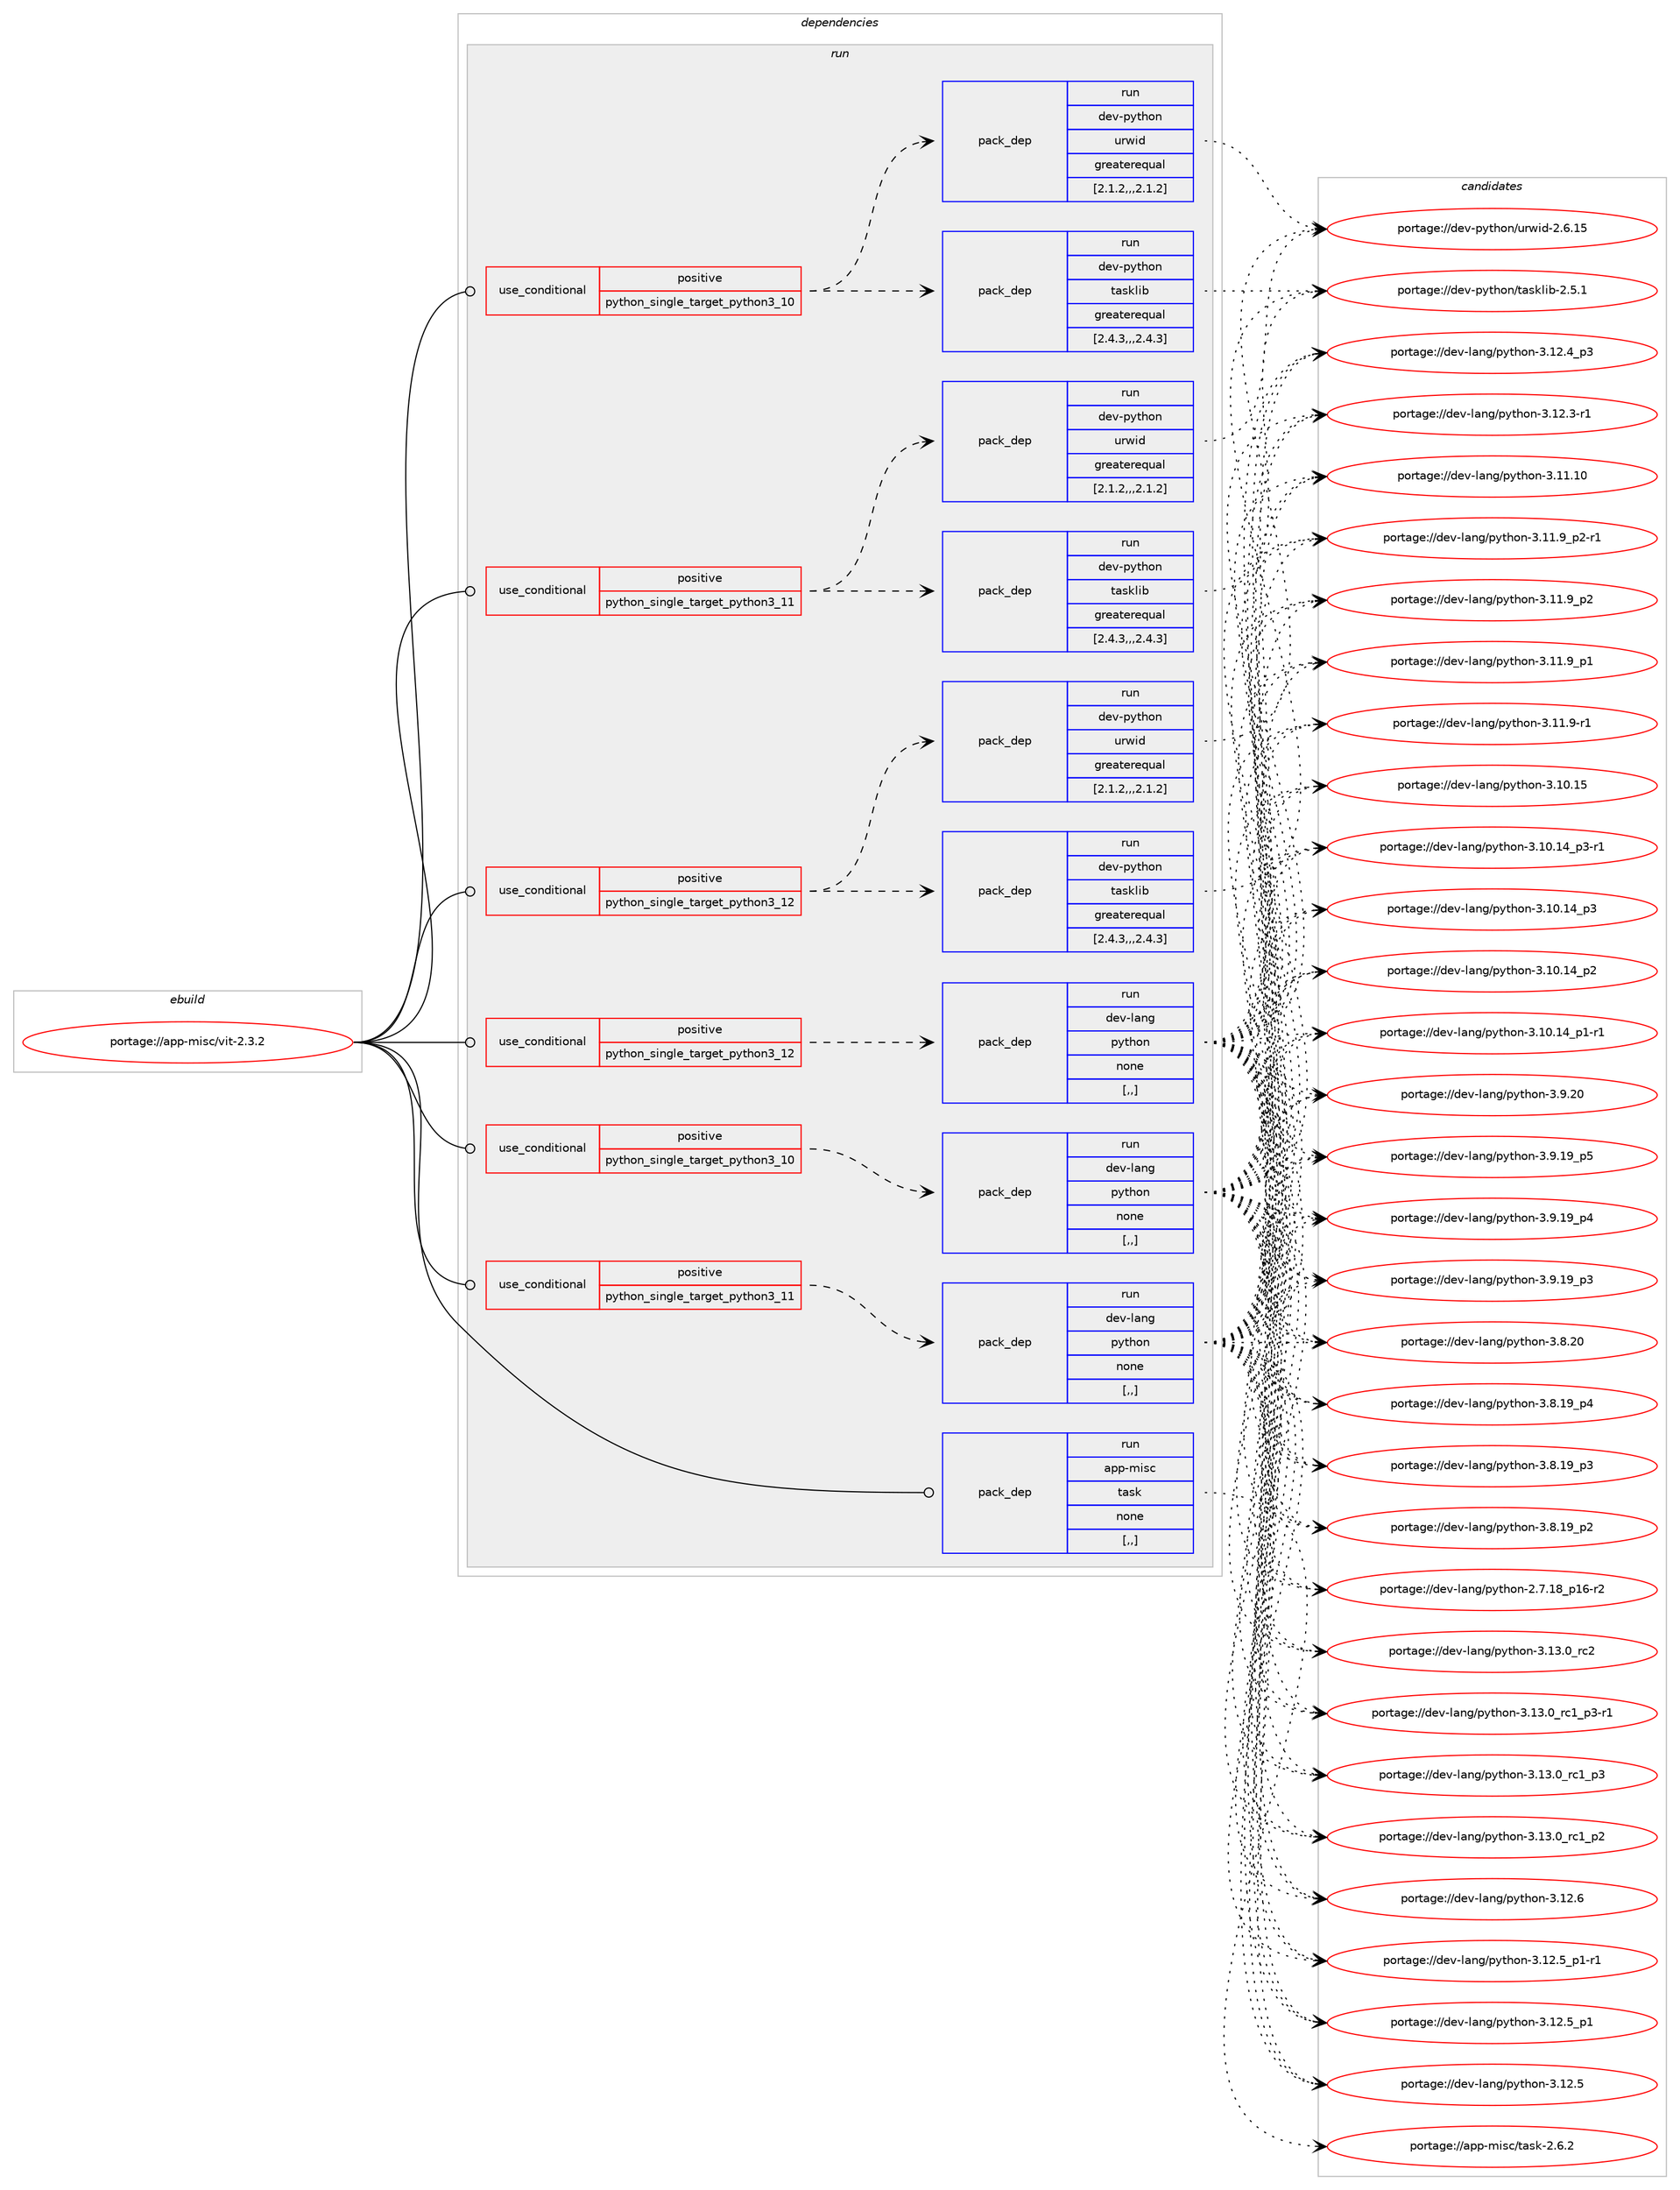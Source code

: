 digraph prolog {

# *************
# Graph options
# *************

newrank=true;
concentrate=true;
compound=true;
graph [rankdir=LR,fontname=Helvetica,fontsize=10,ranksep=1.5];#, ranksep=2.5, nodesep=0.2];
edge  [arrowhead=vee];
node  [fontname=Helvetica,fontsize=10];

# **********
# The ebuild
# **********

subgraph cluster_leftcol {
color=gray;
label=<<i>ebuild</i>>;
id [label="portage://app-misc/vit-2.3.2", color=red, width=4, href="../app-misc/vit-2.3.2.svg"];
}

# ****************
# The dependencies
# ****************

subgraph cluster_midcol {
color=gray;
label=<<i>dependencies</i>>;
subgraph cluster_compile {
fillcolor="#eeeeee";
style=filled;
label=<<i>compile</i>>;
}
subgraph cluster_compileandrun {
fillcolor="#eeeeee";
style=filled;
label=<<i>compile and run</i>>;
}
subgraph cluster_run {
fillcolor="#eeeeee";
style=filled;
label=<<i>run</i>>;
subgraph cond142726 {
dependency538257 [label=<<TABLE BORDER="0" CELLBORDER="1" CELLSPACING="0" CELLPADDING="4"><TR><TD ROWSPAN="3" CELLPADDING="10">use_conditional</TD></TR><TR><TD>positive</TD></TR><TR><TD>python_single_target_python3_10</TD></TR></TABLE>>, shape=none, color=red];
subgraph pack391522 {
dependency538258 [label=<<TABLE BORDER="0" CELLBORDER="1" CELLSPACING="0" CELLPADDING="4" WIDTH="220"><TR><TD ROWSPAN="6" CELLPADDING="30">pack_dep</TD></TR><TR><TD WIDTH="110">run</TD></TR><TR><TD>dev-lang</TD></TR><TR><TD>python</TD></TR><TR><TD>none</TD></TR><TR><TD>[,,]</TD></TR></TABLE>>, shape=none, color=blue];
}
dependency538257:e -> dependency538258:w [weight=20,style="dashed",arrowhead="vee"];
}
id:e -> dependency538257:w [weight=20,style="solid",arrowhead="odot"];
subgraph cond142727 {
dependency538259 [label=<<TABLE BORDER="0" CELLBORDER="1" CELLSPACING="0" CELLPADDING="4"><TR><TD ROWSPAN="3" CELLPADDING="10">use_conditional</TD></TR><TR><TD>positive</TD></TR><TR><TD>python_single_target_python3_10</TD></TR></TABLE>>, shape=none, color=red];
subgraph pack391523 {
dependency538260 [label=<<TABLE BORDER="0" CELLBORDER="1" CELLSPACING="0" CELLPADDING="4" WIDTH="220"><TR><TD ROWSPAN="6" CELLPADDING="30">pack_dep</TD></TR><TR><TD WIDTH="110">run</TD></TR><TR><TD>dev-python</TD></TR><TR><TD>tasklib</TD></TR><TR><TD>greaterequal</TD></TR><TR><TD>[2.4.3,,,2.4.3]</TD></TR></TABLE>>, shape=none, color=blue];
}
dependency538259:e -> dependency538260:w [weight=20,style="dashed",arrowhead="vee"];
subgraph pack391524 {
dependency538261 [label=<<TABLE BORDER="0" CELLBORDER="1" CELLSPACING="0" CELLPADDING="4" WIDTH="220"><TR><TD ROWSPAN="6" CELLPADDING="30">pack_dep</TD></TR><TR><TD WIDTH="110">run</TD></TR><TR><TD>dev-python</TD></TR><TR><TD>urwid</TD></TR><TR><TD>greaterequal</TD></TR><TR><TD>[2.1.2,,,2.1.2]</TD></TR></TABLE>>, shape=none, color=blue];
}
dependency538259:e -> dependency538261:w [weight=20,style="dashed",arrowhead="vee"];
}
id:e -> dependency538259:w [weight=20,style="solid",arrowhead="odot"];
subgraph cond142728 {
dependency538262 [label=<<TABLE BORDER="0" CELLBORDER="1" CELLSPACING="0" CELLPADDING="4"><TR><TD ROWSPAN="3" CELLPADDING="10">use_conditional</TD></TR><TR><TD>positive</TD></TR><TR><TD>python_single_target_python3_11</TD></TR></TABLE>>, shape=none, color=red];
subgraph pack391525 {
dependency538263 [label=<<TABLE BORDER="0" CELLBORDER="1" CELLSPACING="0" CELLPADDING="4" WIDTH="220"><TR><TD ROWSPAN="6" CELLPADDING="30">pack_dep</TD></TR><TR><TD WIDTH="110">run</TD></TR><TR><TD>dev-lang</TD></TR><TR><TD>python</TD></TR><TR><TD>none</TD></TR><TR><TD>[,,]</TD></TR></TABLE>>, shape=none, color=blue];
}
dependency538262:e -> dependency538263:w [weight=20,style="dashed",arrowhead="vee"];
}
id:e -> dependency538262:w [weight=20,style="solid",arrowhead="odot"];
subgraph cond142729 {
dependency538264 [label=<<TABLE BORDER="0" CELLBORDER="1" CELLSPACING="0" CELLPADDING="4"><TR><TD ROWSPAN="3" CELLPADDING="10">use_conditional</TD></TR><TR><TD>positive</TD></TR><TR><TD>python_single_target_python3_11</TD></TR></TABLE>>, shape=none, color=red];
subgraph pack391526 {
dependency538265 [label=<<TABLE BORDER="0" CELLBORDER="1" CELLSPACING="0" CELLPADDING="4" WIDTH="220"><TR><TD ROWSPAN="6" CELLPADDING="30">pack_dep</TD></TR><TR><TD WIDTH="110">run</TD></TR><TR><TD>dev-python</TD></TR><TR><TD>tasklib</TD></TR><TR><TD>greaterequal</TD></TR><TR><TD>[2.4.3,,,2.4.3]</TD></TR></TABLE>>, shape=none, color=blue];
}
dependency538264:e -> dependency538265:w [weight=20,style="dashed",arrowhead="vee"];
subgraph pack391527 {
dependency538266 [label=<<TABLE BORDER="0" CELLBORDER="1" CELLSPACING="0" CELLPADDING="4" WIDTH="220"><TR><TD ROWSPAN="6" CELLPADDING="30">pack_dep</TD></TR><TR><TD WIDTH="110">run</TD></TR><TR><TD>dev-python</TD></TR><TR><TD>urwid</TD></TR><TR><TD>greaterequal</TD></TR><TR><TD>[2.1.2,,,2.1.2]</TD></TR></TABLE>>, shape=none, color=blue];
}
dependency538264:e -> dependency538266:w [weight=20,style="dashed",arrowhead="vee"];
}
id:e -> dependency538264:w [weight=20,style="solid",arrowhead="odot"];
subgraph cond142730 {
dependency538267 [label=<<TABLE BORDER="0" CELLBORDER="1" CELLSPACING="0" CELLPADDING="4"><TR><TD ROWSPAN="3" CELLPADDING="10">use_conditional</TD></TR><TR><TD>positive</TD></TR><TR><TD>python_single_target_python3_12</TD></TR></TABLE>>, shape=none, color=red];
subgraph pack391528 {
dependency538268 [label=<<TABLE BORDER="0" CELLBORDER="1" CELLSPACING="0" CELLPADDING="4" WIDTH="220"><TR><TD ROWSPAN="6" CELLPADDING="30">pack_dep</TD></TR><TR><TD WIDTH="110">run</TD></TR><TR><TD>dev-lang</TD></TR><TR><TD>python</TD></TR><TR><TD>none</TD></TR><TR><TD>[,,]</TD></TR></TABLE>>, shape=none, color=blue];
}
dependency538267:e -> dependency538268:w [weight=20,style="dashed",arrowhead="vee"];
}
id:e -> dependency538267:w [weight=20,style="solid",arrowhead="odot"];
subgraph cond142731 {
dependency538269 [label=<<TABLE BORDER="0" CELLBORDER="1" CELLSPACING="0" CELLPADDING="4"><TR><TD ROWSPAN="3" CELLPADDING="10">use_conditional</TD></TR><TR><TD>positive</TD></TR><TR><TD>python_single_target_python3_12</TD></TR></TABLE>>, shape=none, color=red];
subgraph pack391529 {
dependency538270 [label=<<TABLE BORDER="0" CELLBORDER="1" CELLSPACING="0" CELLPADDING="4" WIDTH="220"><TR><TD ROWSPAN="6" CELLPADDING="30">pack_dep</TD></TR><TR><TD WIDTH="110">run</TD></TR><TR><TD>dev-python</TD></TR><TR><TD>tasklib</TD></TR><TR><TD>greaterequal</TD></TR><TR><TD>[2.4.3,,,2.4.3]</TD></TR></TABLE>>, shape=none, color=blue];
}
dependency538269:e -> dependency538270:w [weight=20,style="dashed",arrowhead="vee"];
subgraph pack391530 {
dependency538271 [label=<<TABLE BORDER="0" CELLBORDER="1" CELLSPACING="0" CELLPADDING="4" WIDTH="220"><TR><TD ROWSPAN="6" CELLPADDING="30">pack_dep</TD></TR><TR><TD WIDTH="110">run</TD></TR><TR><TD>dev-python</TD></TR><TR><TD>urwid</TD></TR><TR><TD>greaterequal</TD></TR><TR><TD>[2.1.2,,,2.1.2]</TD></TR></TABLE>>, shape=none, color=blue];
}
dependency538269:e -> dependency538271:w [weight=20,style="dashed",arrowhead="vee"];
}
id:e -> dependency538269:w [weight=20,style="solid",arrowhead="odot"];
subgraph pack391531 {
dependency538272 [label=<<TABLE BORDER="0" CELLBORDER="1" CELLSPACING="0" CELLPADDING="4" WIDTH="220"><TR><TD ROWSPAN="6" CELLPADDING="30">pack_dep</TD></TR><TR><TD WIDTH="110">run</TD></TR><TR><TD>app-misc</TD></TR><TR><TD>task</TD></TR><TR><TD>none</TD></TR><TR><TD>[,,]</TD></TR></TABLE>>, shape=none, color=blue];
}
id:e -> dependency538272:w [weight=20,style="solid",arrowhead="odot"];
}
}

# **************
# The candidates
# **************

subgraph cluster_choices {
rank=same;
color=gray;
label=<<i>candidates</i>>;

subgraph choice391522 {
color=black;
nodesep=1;
choice10010111845108971101034711212111610411111045514649514648951149950 [label="portage://dev-lang/python-3.13.0_rc2", color=red, width=4,href="../dev-lang/python-3.13.0_rc2.svg"];
choice1001011184510897110103471121211161041111104551464951464895114994995112514511449 [label="portage://dev-lang/python-3.13.0_rc1_p3-r1", color=red, width=4,href="../dev-lang/python-3.13.0_rc1_p3-r1.svg"];
choice100101118451089711010347112121116104111110455146495146489511499499511251 [label="portage://dev-lang/python-3.13.0_rc1_p3", color=red, width=4,href="../dev-lang/python-3.13.0_rc1_p3.svg"];
choice100101118451089711010347112121116104111110455146495146489511499499511250 [label="portage://dev-lang/python-3.13.0_rc1_p2", color=red, width=4,href="../dev-lang/python-3.13.0_rc1_p2.svg"];
choice10010111845108971101034711212111610411111045514649504654 [label="portage://dev-lang/python-3.12.6", color=red, width=4,href="../dev-lang/python-3.12.6.svg"];
choice1001011184510897110103471121211161041111104551464950465395112494511449 [label="portage://dev-lang/python-3.12.5_p1-r1", color=red, width=4,href="../dev-lang/python-3.12.5_p1-r1.svg"];
choice100101118451089711010347112121116104111110455146495046539511249 [label="portage://dev-lang/python-3.12.5_p1", color=red, width=4,href="../dev-lang/python-3.12.5_p1.svg"];
choice10010111845108971101034711212111610411111045514649504653 [label="portage://dev-lang/python-3.12.5", color=red, width=4,href="../dev-lang/python-3.12.5.svg"];
choice100101118451089711010347112121116104111110455146495046529511251 [label="portage://dev-lang/python-3.12.4_p3", color=red, width=4,href="../dev-lang/python-3.12.4_p3.svg"];
choice100101118451089711010347112121116104111110455146495046514511449 [label="portage://dev-lang/python-3.12.3-r1", color=red, width=4,href="../dev-lang/python-3.12.3-r1.svg"];
choice1001011184510897110103471121211161041111104551464949464948 [label="portage://dev-lang/python-3.11.10", color=red, width=4,href="../dev-lang/python-3.11.10.svg"];
choice1001011184510897110103471121211161041111104551464949465795112504511449 [label="portage://dev-lang/python-3.11.9_p2-r1", color=red, width=4,href="../dev-lang/python-3.11.9_p2-r1.svg"];
choice100101118451089711010347112121116104111110455146494946579511250 [label="portage://dev-lang/python-3.11.9_p2", color=red, width=4,href="../dev-lang/python-3.11.9_p2.svg"];
choice100101118451089711010347112121116104111110455146494946579511249 [label="portage://dev-lang/python-3.11.9_p1", color=red, width=4,href="../dev-lang/python-3.11.9_p1.svg"];
choice100101118451089711010347112121116104111110455146494946574511449 [label="portage://dev-lang/python-3.11.9-r1", color=red, width=4,href="../dev-lang/python-3.11.9-r1.svg"];
choice1001011184510897110103471121211161041111104551464948464953 [label="portage://dev-lang/python-3.10.15", color=red, width=4,href="../dev-lang/python-3.10.15.svg"];
choice100101118451089711010347112121116104111110455146494846495295112514511449 [label="portage://dev-lang/python-3.10.14_p3-r1", color=red, width=4,href="../dev-lang/python-3.10.14_p3-r1.svg"];
choice10010111845108971101034711212111610411111045514649484649529511251 [label="portage://dev-lang/python-3.10.14_p3", color=red, width=4,href="../dev-lang/python-3.10.14_p3.svg"];
choice10010111845108971101034711212111610411111045514649484649529511250 [label="portage://dev-lang/python-3.10.14_p2", color=red, width=4,href="../dev-lang/python-3.10.14_p2.svg"];
choice100101118451089711010347112121116104111110455146494846495295112494511449 [label="portage://dev-lang/python-3.10.14_p1-r1", color=red, width=4,href="../dev-lang/python-3.10.14_p1-r1.svg"];
choice10010111845108971101034711212111610411111045514657465048 [label="portage://dev-lang/python-3.9.20", color=red, width=4,href="../dev-lang/python-3.9.20.svg"];
choice100101118451089711010347112121116104111110455146574649579511253 [label="portage://dev-lang/python-3.9.19_p5", color=red, width=4,href="../dev-lang/python-3.9.19_p5.svg"];
choice100101118451089711010347112121116104111110455146574649579511252 [label="portage://dev-lang/python-3.9.19_p4", color=red, width=4,href="../dev-lang/python-3.9.19_p4.svg"];
choice100101118451089711010347112121116104111110455146574649579511251 [label="portage://dev-lang/python-3.9.19_p3", color=red, width=4,href="../dev-lang/python-3.9.19_p3.svg"];
choice10010111845108971101034711212111610411111045514656465048 [label="portage://dev-lang/python-3.8.20", color=red, width=4,href="../dev-lang/python-3.8.20.svg"];
choice100101118451089711010347112121116104111110455146564649579511252 [label="portage://dev-lang/python-3.8.19_p4", color=red, width=4,href="../dev-lang/python-3.8.19_p4.svg"];
choice100101118451089711010347112121116104111110455146564649579511251 [label="portage://dev-lang/python-3.8.19_p3", color=red, width=4,href="../dev-lang/python-3.8.19_p3.svg"];
choice100101118451089711010347112121116104111110455146564649579511250 [label="portage://dev-lang/python-3.8.19_p2", color=red, width=4,href="../dev-lang/python-3.8.19_p2.svg"];
choice100101118451089711010347112121116104111110455046554649569511249544511450 [label="portage://dev-lang/python-2.7.18_p16-r2", color=red, width=4,href="../dev-lang/python-2.7.18_p16-r2.svg"];
dependency538258:e -> choice10010111845108971101034711212111610411111045514649514648951149950:w [style=dotted,weight="100"];
dependency538258:e -> choice1001011184510897110103471121211161041111104551464951464895114994995112514511449:w [style=dotted,weight="100"];
dependency538258:e -> choice100101118451089711010347112121116104111110455146495146489511499499511251:w [style=dotted,weight="100"];
dependency538258:e -> choice100101118451089711010347112121116104111110455146495146489511499499511250:w [style=dotted,weight="100"];
dependency538258:e -> choice10010111845108971101034711212111610411111045514649504654:w [style=dotted,weight="100"];
dependency538258:e -> choice1001011184510897110103471121211161041111104551464950465395112494511449:w [style=dotted,weight="100"];
dependency538258:e -> choice100101118451089711010347112121116104111110455146495046539511249:w [style=dotted,weight="100"];
dependency538258:e -> choice10010111845108971101034711212111610411111045514649504653:w [style=dotted,weight="100"];
dependency538258:e -> choice100101118451089711010347112121116104111110455146495046529511251:w [style=dotted,weight="100"];
dependency538258:e -> choice100101118451089711010347112121116104111110455146495046514511449:w [style=dotted,weight="100"];
dependency538258:e -> choice1001011184510897110103471121211161041111104551464949464948:w [style=dotted,weight="100"];
dependency538258:e -> choice1001011184510897110103471121211161041111104551464949465795112504511449:w [style=dotted,weight="100"];
dependency538258:e -> choice100101118451089711010347112121116104111110455146494946579511250:w [style=dotted,weight="100"];
dependency538258:e -> choice100101118451089711010347112121116104111110455146494946579511249:w [style=dotted,weight="100"];
dependency538258:e -> choice100101118451089711010347112121116104111110455146494946574511449:w [style=dotted,weight="100"];
dependency538258:e -> choice1001011184510897110103471121211161041111104551464948464953:w [style=dotted,weight="100"];
dependency538258:e -> choice100101118451089711010347112121116104111110455146494846495295112514511449:w [style=dotted,weight="100"];
dependency538258:e -> choice10010111845108971101034711212111610411111045514649484649529511251:w [style=dotted,weight="100"];
dependency538258:e -> choice10010111845108971101034711212111610411111045514649484649529511250:w [style=dotted,weight="100"];
dependency538258:e -> choice100101118451089711010347112121116104111110455146494846495295112494511449:w [style=dotted,weight="100"];
dependency538258:e -> choice10010111845108971101034711212111610411111045514657465048:w [style=dotted,weight="100"];
dependency538258:e -> choice100101118451089711010347112121116104111110455146574649579511253:w [style=dotted,weight="100"];
dependency538258:e -> choice100101118451089711010347112121116104111110455146574649579511252:w [style=dotted,weight="100"];
dependency538258:e -> choice100101118451089711010347112121116104111110455146574649579511251:w [style=dotted,weight="100"];
dependency538258:e -> choice10010111845108971101034711212111610411111045514656465048:w [style=dotted,weight="100"];
dependency538258:e -> choice100101118451089711010347112121116104111110455146564649579511252:w [style=dotted,weight="100"];
dependency538258:e -> choice100101118451089711010347112121116104111110455146564649579511251:w [style=dotted,weight="100"];
dependency538258:e -> choice100101118451089711010347112121116104111110455146564649579511250:w [style=dotted,weight="100"];
dependency538258:e -> choice100101118451089711010347112121116104111110455046554649569511249544511450:w [style=dotted,weight="100"];
}
subgraph choice391523 {
color=black;
nodesep=1;
choice10010111845112121116104111110471169711510710810598455046534649 [label="portage://dev-python/tasklib-2.5.1", color=red, width=4,href="../dev-python/tasklib-2.5.1.svg"];
dependency538260:e -> choice10010111845112121116104111110471169711510710810598455046534649:w [style=dotted,weight="100"];
}
subgraph choice391524 {
color=black;
nodesep=1;
choice100101118451121211161041111104711711411910510045504654464953 [label="portage://dev-python/urwid-2.6.15", color=red, width=4,href="../dev-python/urwid-2.6.15.svg"];
dependency538261:e -> choice100101118451121211161041111104711711411910510045504654464953:w [style=dotted,weight="100"];
}
subgraph choice391525 {
color=black;
nodesep=1;
choice10010111845108971101034711212111610411111045514649514648951149950 [label="portage://dev-lang/python-3.13.0_rc2", color=red, width=4,href="../dev-lang/python-3.13.0_rc2.svg"];
choice1001011184510897110103471121211161041111104551464951464895114994995112514511449 [label="portage://dev-lang/python-3.13.0_rc1_p3-r1", color=red, width=4,href="../dev-lang/python-3.13.0_rc1_p3-r1.svg"];
choice100101118451089711010347112121116104111110455146495146489511499499511251 [label="portage://dev-lang/python-3.13.0_rc1_p3", color=red, width=4,href="../dev-lang/python-3.13.0_rc1_p3.svg"];
choice100101118451089711010347112121116104111110455146495146489511499499511250 [label="portage://dev-lang/python-3.13.0_rc1_p2", color=red, width=4,href="../dev-lang/python-3.13.0_rc1_p2.svg"];
choice10010111845108971101034711212111610411111045514649504654 [label="portage://dev-lang/python-3.12.6", color=red, width=4,href="../dev-lang/python-3.12.6.svg"];
choice1001011184510897110103471121211161041111104551464950465395112494511449 [label="portage://dev-lang/python-3.12.5_p1-r1", color=red, width=4,href="../dev-lang/python-3.12.5_p1-r1.svg"];
choice100101118451089711010347112121116104111110455146495046539511249 [label="portage://dev-lang/python-3.12.5_p1", color=red, width=4,href="../dev-lang/python-3.12.5_p1.svg"];
choice10010111845108971101034711212111610411111045514649504653 [label="portage://dev-lang/python-3.12.5", color=red, width=4,href="../dev-lang/python-3.12.5.svg"];
choice100101118451089711010347112121116104111110455146495046529511251 [label="portage://dev-lang/python-3.12.4_p3", color=red, width=4,href="../dev-lang/python-3.12.4_p3.svg"];
choice100101118451089711010347112121116104111110455146495046514511449 [label="portage://dev-lang/python-3.12.3-r1", color=red, width=4,href="../dev-lang/python-3.12.3-r1.svg"];
choice1001011184510897110103471121211161041111104551464949464948 [label="portage://dev-lang/python-3.11.10", color=red, width=4,href="../dev-lang/python-3.11.10.svg"];
choice1001011184510897110103471121211161041111104551464949465795112504511449 [label="portage://dev-lang/python-3.11.9_p2-r1", color=red, width=4,href="../dev-lang/python-3.11.9_p2-r1.svg"];
choice100101118451089711010347112121116104111110455146494946579511250 [label="portage://dev-lang/python-3.11.9_p2", color=red, width=4,href="../dev-lang/python-3.11.9_p2.svg"];
choice100101118451089711010347112121116104111110455146494946579511249 [label="portage://dev-lang/python-3.11.9_p1", color=red, width=4,href="../dev-lang/python-3.11.9_p1.svg"];
choice100101118451089711010347112121116104111110455146494946574511449 [label="portage://dev-lang/python-3.11.9-r1", color=red, width=4,href="../dev-lang/python-3.11.9-r1.svg"];
choice1001011184510897110103471121211161041111104551464948464953 [label="portage://dev-lang/python-3.10.15", color=red, width=4,href="../dev-lang/python-3.10.15.svg"];
choice100101118451089711010347112121116104111110455146494846495295112514511449 [label="portage://dev-lang/python-3.10.14_p3-r1", color=red, width=4,href="../dev-lang/python-3.10.14_p3-r1.svg"];
choice10010111845108971101034711212111610411111045514649484649529511251 [label="portage://dev-lang/python-3.10.14_p3", color=red, width=4,href="../dev-lang/python-3.10.14_p3.svg"];
choice10010111845108971101034711212111610411111045514649484649529511250 [label="portage://dev-lang/python-3.10.14_p2", color=red, width=4,href="../dev-lang/python-3.10.14_p2.svg"];
choice100101118451089711010347112121116104111110455146494846495295112494511449 [label="portage://dev-lang/python-3.10.14_p1-r1", color=red, width=4,href="../dev-lang/python-3.10.14_p1-r1.svg"];
choice10010111845108971101034711212111610411111045514657465048 [label="portage://dev-lang/python-3.9.20", color=red, width=4,href="../dev-lang/python-3.9.20.svg"];
choice100101118451089711010347112121116104111110455146574649579511253 [label="portage://dev-lang/python-3.9.19_p5", color=red, width=4,href="../dev-lang/python-3.9.19_p5.svg"];
choice100101118451089711010347112121116104111110455146574649579511252 [label="portage://dev-lang/python-3.9.19_p4", color=red, width=4,href="../dev-lang/python-3.9.19_p4.svg"];
choice100101118451089711010347112121116104111110455146574649579511251 [label="portage://dev-lang/python-3.9.19_p3", color=red, width=4,href="../dev-lang/python-3.9.19_p3.svg"];
choice10010111845108971101034711212111610411111045514656465048 [label="portage://dev-lang/python-3.8.20", color=red, width=4,href="../dev-lang/python-3.8.20.svg"];
choice100101118451089711010347112121116104111110455146564649579511252 [label="portage://dev-lang/python-3.8.19_p4", color=red, width=4,href="../dev-lang/python-3.8.19_p4.svg"];
choice100101118451089711010347112121116104111110455146564649579511251 [label="portage://dev-lang/python-3.8.19_p3", color=red, width=4,href="../dev-lang/python-3.8.19_p3.svg"];
choice100101118451089711010347112121116104111110455146564649579511250 [label="portage://dev-lang/python-3.8.19_p2", color=red, width=4,href="../dev-lang/python-3.8.19_p2.svg"];
choice100101118451089711010347112121116104111110455046554649569511249544511450 [label="portage://dev-lang/python-2.7.18_p16-r2", color=red, width=4,href="../dev-lang/python-2.7.18_p16-r2.svg"];
dependency538263:e -> choice10010111845108971101034711212111610411111045514649514648951149950:w [style=dotted,weight="100"];
dependency538263:e -> choice1001011184510897110103471121211161041111104551464951464895114994995112514511449:w [style=dotted,weight="100"];
dependency538263:e -> choice100101118451089711010347112121116104111110455146495146489511499499511251:w [style=dotted,weight="100"];
dependency538263:e -> choice100101118451089711010347112121116104111110455146495146489511499499511250:w [style=dotted,weight="100"];
dependency538263:e -> choice10010111845108971101034711212111610411111045514649504654:w [style=dotted,weight="100"];
dependency538263:e -> choice1001011184510897110103471121211161041111104551464950465395112494511449:w [style=dotted,weight="100"];
dependency538263:e -> choice100101118451089711010347112121116104111110455146495046539511249:w [style=dotted,weight="100"];
dependency538263:e -> choice10010111845108971101034711212111610411111045514649504653:w [style=dotted,weight="100"];
dependency538263:e -> choice100101118451089711010347112121116104111110455146495046529511251:w [style=dotted,weight="100"];
dependency538263:e -> choice100101118451089711010347112121116104111110455146495046514511449:w [style=dotted,weight="100"];
dependency538263:e -> choice1001011184510897110103471121211161041111104551464949464948:w [style=dotted,weight="100"];
dependency538263:e -> choice1001011184510897110103471121211161041111104551464949465795112504511449:w [style=dotted,weight="100"];
dependency538263:e -> choice100101118451089711010347112121116104111110455146494946579511250:w [style=dotted,weight="100"];
dependency538263:e -> choice100101118451089711010347112121116104111110455146494946579511249:w [style=dotted,weight="100"];
dependency538263:e -> choice100101118451089711010347112121116104111110455146494946574511449:w [style=dotted,weight="100"];
dependency538263:e -> choice1001011184510897110103471121211161041111104551464948464953:w [style=dotted,weight="100"];
dependency538263:e -> choice100101118451089711010347112121116104111110455146494846495295112514511449:w [style=dotted,weight="100"];
dependency538263:e -> choice10010111845108971101034711212111610411111045514649484649529511251:w [style=dotted,weight="100"];
dependency538263:e -> choice10010111845108971101034711212111610411111045514649484649529511250:w [style=dotted,weight="100"];
dependency538263:e -> choice100101118451089711010347112121116104111110455146494846495295112494511449:w [style=dotted,weight="100"];
dependency538263:e -> choice10010111845108971101034711212111610411111045514657465048:w [style=dotted,weight="100"];
dependency538263:e -> choice100101118451089711010347112121116104111110455146574649579511253:w [style=dotted,weight="100"];
dependency538263:e -> choice100101118451089711010347112121116104111110455146574649579511252:w [style=dotted,weight="100"];
dependency538263:e -> choice100101118451089711010347112121116104111110455146574649579511251:w [style=dotted,weight="100"];
dependency538263:e -> choice10010111845108971101034711212111610411111045514656465048:w [style=dotted,weight="100"];
dependency538263:e -> choice100101118451089711010347112121116104111110455146564649579511252:w [style=dotted,weight="100"];
dependency538263:e -> choice100101118451089711010347112121116104111110455146564649579511251:w [style=dotted,weight="100"];
dependency538263:e -> choice100101118451089711010347112121116104111110455146564649579511250:w [style=dotted,weight="100"];
dependency538263:e -> choice100101118451089711010347112121116104111110455046554649569511249544511450:w [style=dotted,weight="100"];
}
subgraph choice391526 {
color=black;
nodesep=1;
choice10010111845112121116104111110471169711510710810598455046534649 [label="portage://dev-python/tasklib-2.5.1", color=red, width=4,href="../dev-python/tasklib-2.5.1.svg"];
dependency538265:e -> choice10010111845112121116104111110471169711510710810598455046534649:w [style=dotted,weight="100"];
}
subgraph choice391527 {
color=black;
nodesep=1;
choice100101118451121211161041111104711711411910510045504654464953 [label="portage://dev-python/urwid-2.6.15", color=red, width=4,href="../dev-python/urwid-2.6.15.svg"];
dependency538266:e -> choice100101118451121211161041111104711711411910510045504654464953:w [style=dotted,weight="100"];
}
subgraph choice391528 {
color=black;
nodesep=1;
choice10010111845108971101034711212111610411111045514649514648951149950 [label="portage://dev-lang/python-3.13.0_rc2", color=red, width=4,href="../dev-lang/python-3.13.0_rc2.svg"];
choice1001011184510897110103471121211161041111104551464951464895114994995112514511449 [label="portage://dev-lang/python-3.13.0_rc1_p3-r1", color=red, width=4,href="../dev-lang/python-3.13.0_rc1_p3-r1.svg"];
choice100101118451089711010347112121116104111110455146495146489511499499511251 [label="portage://dev-lang/python-3.13.0_rc1_p3", color=red, width=4,href="../dev-lang/python-3.13.0_rc1_p3.svg"];
choice100101118451089711010347112121116104111110455146495146489511499499511250 [label="portage://dev-lang/python-3.13.0_rc1_p2", color=red, width=4,href="../dev-lang/python-3.13.0_rc1_p2.svg"];
choice10010111845108971101034711212111610411111045514649504654 [label="portage://dev-lang/python-3.12.6", color=red, width=4,href="../dev-lang/python-3.12.6.svg"];
choice1001011184510897110103471121211161041111104551464950465395112494511449 [label="portage://dev-lang/python-3.12.5_p1-r1", color=red, width=4,href="../dev-lang/python-3.12.5_p1-r1.svg"];
choice100101118451089711010347112121116104111110455146495046539511249 [label="portage://dev-lang/python-3.12.5_p1", color=red, width=4,href="../dev-lang/python-3.12.5_p1.svg"];
choice10010111845108971101034711212111610411111045514649504653 [label="portage://dev-lang/python-3.12.5", color=red, width=4,href="../dev-lang/python-3.12.5.svg"];
choice100101118451089711010347112121116104111110455146495046529511251 [label="portage://dev-lang/python-3.12.4_p3", color=red, width=4,href="../dev-lang/python-3.12.4_p3.svg"];
choice100101118451089711010347112121116104111110455146495046514511449 [label="portage://dev-lang/python-3.12.3-r1", color=red, width=4,href="../dev-lang/python-3.12.3-r1.svg"];
choice1001011184510897110103471121211161041111104551464949464948 [label="portage://dev-lang/python-3.11.10", color=red, width=4,href="../dev-lang/python-3.11.10.svg"];
choice1001011184510897110103471121211161041111104551464949465795112504511449 [label="portage://dev-lang/python-3.11.9_p2-r1", color=red, width=4,href="../dev-lang/python-3.11.9_p2-r1.svg"];
choice100101118451089711010347112121116104111110455146494946579511250 [label="portage://dev-lang/python-3.11.9_p2", color=red, width=4,href="../dev-lang/python-3.11.9_p2.svg"];
choice100101118451089711010347112121116104111110455146494946579511249 [label="portage://dev-lang/python-3.11.9_p1", color=red, width=4,href="../dev-lang/python-3.11.9_p1.svg"];
choice100101118451089711010347112121116104111110455146494946574511449 [label="portage://dev-lang/python-3.11.9-r1", color=red, width=4,href="../dev-lang/python-3.11.9-r1.svg"];
choice1001011184510897110103471121211161041111104551464948464953 [label="portage://dev-lang/python-3.10.15", color=red, width=4,href="../dev-lang/python-3.10.15.svg"];
choice100101118451089711010347112121116104111110455146494846495295112514511449 [label="portage://dev-lang/python-3.10.14_p3-r1", color=red, width=4,href="../dev-lang/python-3.10.14_p3-r1.svg"];
choice10010111845108971101034711212111610411111045514649484649529511251 [label="portage://dev-lang/python-3.10.14_p3", color=red, width=4,href="../dev-lang/python-3.10.14_p3.svg"];
choice10010111845108971101034711212111610411111045514649484649529511250 [label="portage://dev-lang/python-3.10.14_p2", color=red, width=4,href="../dev-lang/python-3.10.14_p2.svg"];
choice100101118451089711010347112121116104111110455146494846495295112494511449 [label="portage://dev-lang/python-3.10.14_p1-r1", color=red, width=4,href="../dev-lang/python-3.10.14_p1-r1.svg"];
choice10010111845108971101034711212111610411111045514657465048 [label="portage://dev-lang/python-3.9.20", color=red, width=4,href="../dev-lang/python-3.9.20.svg"];
choice100101118451089711010347112121116104111110455146574649579511253 [label="portage://dev-lang/python-3.9.19_p5", color=red, width=4,href="../dev-lang/python-3.9.19_p5.svg"];
choice100101118451089711010347112121116104111110455146574649579511252 [label="portage://dev-lang/python-3.9.19_p4", color=red, width=4,href="../dev-lang/python-3.9.19_p4.svg"];
choice100101118451089711010347112121116104111110455146574649579511251 [label="portage://dev-lang/python-3.9.19_p3", color=red, width=4,href="../dev-lang/python-3.9.19_p3.svg"];
choice10010111845108971101034711212111610411111045514656465048 [label="portage://dev-lang/python-3.8.20", color=red, width=4,href="../dev-lang/python-3.8.20.svg"];
choice100101118451089711010347112121116104111110455146564649579511252 [label="portage://dev-lang/python-3.8.19_p4", color=red, width=4,href="../dev-lang/python-3.8.19_p4.svg"];
choice100101118451089711010347112121116104111110455146564649579511251 [label="portage://dev-lang/python-3.8.19_p3", color=red, width=4,href="../dev-lang/python-3.8.19_p3.svg"];
choice100101118451089711010347112121116104111110455146564649579511250 [label="portage://dev-lang/python-3.8.19_p2", color=red, width=4,href="../dev-lang/python-3.8.19_p2.svg"];
choice100101118451089711010347112121116104111110455046554649569511249544511450 [label="portage://dev-lang/python-2.7.18_p16-r2", color=red, width=4,href="../dev-lang/python-2.7.18_p16-r2.svg"];
dependency538268:e -> choice10010111845108971101034711212111610411111045514649514648951149950:w [style=dotted,weight="100"];
dependency538268:e -> choice1001011184510897110103471121211161041111104551464951464895114994995112514511449:w [style=dotted,weight="100"];
dependency538268:e -> choice100101118451089711010347112121116104111110455146495146489511499499511251:w [style=dotted,weight="100"];
dependency538268:e -> choice100101118451089711010347112121116104111110455146495146489511499499511250:w [style=dotted,weight="100"];
dependency538268:e -> choice10010111845108971101034711212111610411111045514649504654:w [style=dotted,weight="100"];
dependency538268:e -> choice1001011184510897110103471121211161041111104551464950465395112494511449:w [style=dotted,weight="100"];
dependency538268:e -> choice100101118451089711010347112121116104111110455146495046539511249:w [style=dotted,weight="100"];
dependency538268:e -> choice10010111845108971101034711212111610411111045514649504653:w [style=dotted,weight="100"];
dependency538268:e -> choice100101118451089711010347112121116104111110455146495046529511251:w [style=dotted,weight="100"];
dependency538268:e -> choice100101118451089711010347112121116104111110455146495046514511449:w [style=dotted,weight="100"];
dependency538268:e -> choice1001011184510897110103471121211161041111104551464949464948:w [style=dotted,weight="100"];
dependency538268:e -> choice1001011184510897110103471121211161041111104551464949465795112504511449:w [style=dotted,weight="100"];
dependency538268:e -> choice100101118451089711010347112121116104111110455146494946579511250:w [style=dotted,weight="100"];
dependency538268:e -> choice100101118451089711010347112121116104111110455146494946579511249:w [style=dotted,weight="100"];
dependency538268:e -> choice100101118451089711010347112121116104111110455146494946574511449:w [style=dotted,weight="100"];
dependency538268:e -> choice1001011184510897110103471121211161041111104551464948464953:w [style=dotted,weight="100"];
dependency538268:e -> choice100101118451089711010347112121116104111110455146494846495295112514511449:w [style=dotted,weight="100"];
dependency538268:e -> choice10010111845108971101034711212111610411111045514649484649529511251:w [style=dotted,weight="100"];
dependency538268:e -> choice10010111845108971101034711212111610411111045514649484649529511250:w [style=dotted,weight="100"];
dependency538268:e -> choice100101118451089711010347112121116104111110455146494846495295112494511449:w [style=dotted,weight="100"];
dependency538268:e -> choice10010111845108971101034711212111610411111045514657465048:w [style=dotted,weight="100"];
dependency538268:e -> choice100101118451089711010347112121116104111110455146574649579511253:w [style=dotted,weight="100"];
dependency538268:e -> choice100101118451089711010347112121116104111110455146574649579511252:w [style=dotted,weight="100"];
dependency538268:e -> choice100101118451089711010347112121116104111110455146574649579511251:w [style=dotted,weight="100"];
dependency538268:e -> choice10010111845108971101034711212111610411111045514656465048:w [style=dotted,weight="100"];
dependency538268:e -> choice100101118451089711010347112121116104111110455146564649579511252:w [style=dotted,weight="100"];
dependency538268:e -> choice100101118451089711010347112121116104111110455146564649579511251:w [style=dotted,weight="100"];
dependency538268:e -> choice100101118451089711010347112121116104111110455146564649579511250:w [style=dotted,weight="100"];
dependency538268:e -> choice100101118451089711010347112121116104111110455046554649569511249544511450:w [style=dotted,weight="100"];
}
subgraph choice391529 {
color=black;
nodesep=1;
choice10010111845112121116104111110471169711510710810598455046534649 [label="portage://dev-python/tasklib-2.5.1", color=red, width=4,href="../dev-python/tasklib-2.5.1.svg"];
dependency538270:e -> choice10010111845112121116104111110471169711510710810598455046534649:w [style=dotted,weight="100"];
}
subgraph choice391530 {
color=black;
nodesep=1;
choice100101118451121211161041111104711711411910510045504654464953 [label="portage://dev-python/urwid-2.6.15", color=red, width=4,href="../dev-python/urwid-2.6.15.svg"];
dependency538271:e -> choice100101118451121211161041111104711711411910510045504654464953:w [style=dotted,weight="100"];
}
subgraph choice391531 {
color=black;
nodesep=1;
choice9711211245109105115994711697115107455046544650 [label="portage://app-misc/task-2.6.2", color=red, width=4,href="../app-misc/task-2.6.2.svg"];
dependency538272:e -> choice9711211245109105115994711697115107455046544650:w [style=dotted,weight="100"];
}
}

}
